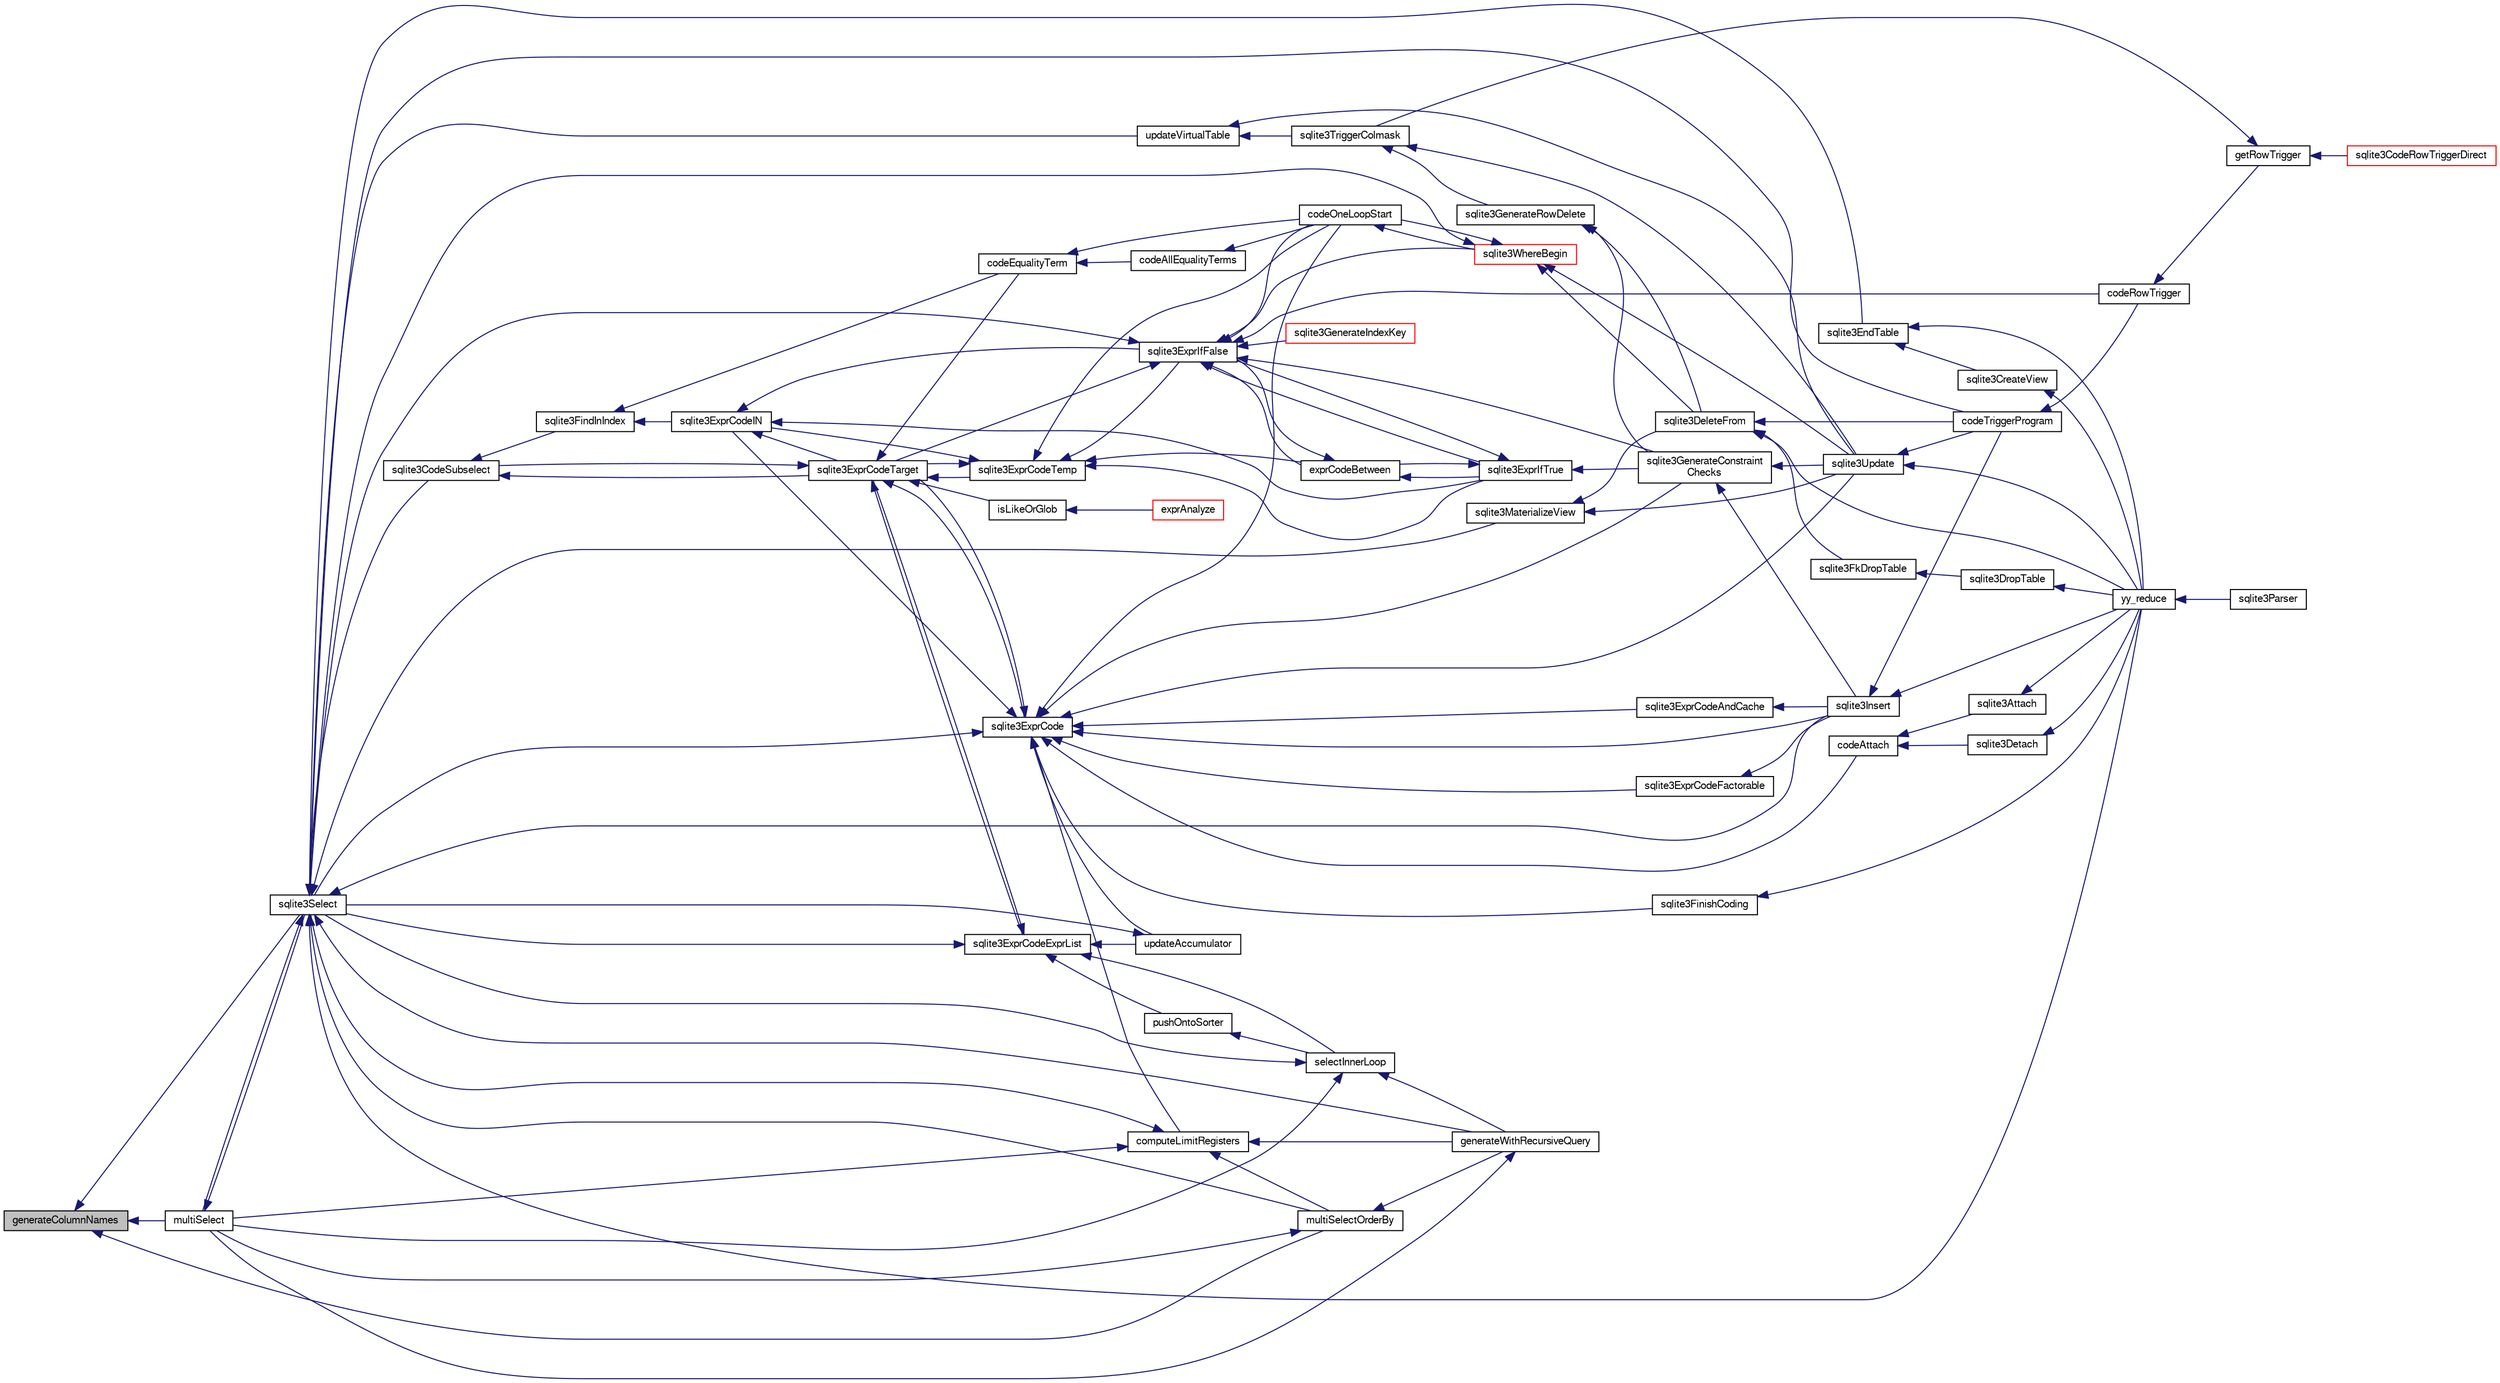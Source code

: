 digraph "generateColumnNames"
{
  edge [fontname="FreeSans",fontsize="10",labelfontname="FreeSans",labelfontsize="10"];
  node [fontname="FreeSans",fontsize="10",shape=record];
  rankdir="LR";
  Node123615 [label="generateColumnNames",height=0.2,width=0.4,color="black", fillcolor="grey75", style="filled", fontcolor="black"];
  Node123615 -> Node123616 [dir="back",color="midnightblue",fontsize="10",style="solid",fontname="FreeSans"];
  Node123616 [label="multiSelect",height=0.2,width=0.4,color="black", fillcolor="white", style="filled",URL="$sqlite3_8c.html#a6456c61f3d9b2389738753cedfa24fa7"];
  Node123616 -> Node123617 [dir="back",color="midnightblue",fontsize="10",style="solid",fontname="FreeSans"];
  Node123617 [label="sqlite3Select",height=0.2,width=0.4,color="black", fillcolor="white", style="filled",URL="$sqlite3_8c.html#a2465ee8c956209ba4b272477b7c21a45"];
  Node123617 -> Node123618 [dir="back",color="midnightblue",fontsize="10",style="solid",fontname="FreeSans"];
  Node123618 [label="sqlite3CodeSubselect",height=0.2,width=0.4,color="black", fillcolor="white", style="filled",URL="$sqlite3_8c.html#aa69b46d2204a1d1b110107a1be12ee0c"];
  Node123618 -> Node123619 [dir="back",color="midnightblue",fontsize="10",style="solid",fontname="FreeSans"];
  Node123619 [label="sqlite3FindInIndex",height=0.2,width=0.4,color="black", fillcolor="white", style="filled",URL="$sqlite3_8c.html#af7d8c56ab0231f44bb5f87b3fafeffb2"];
  Node123619 -> Node123620 [dir="back",color="midnightblue",fontsize="10",style="solid",fontname="FreeSans"];
  Node123620 [label="sqlite3ExprCodeIN",height=0.2,width=0.4,color="black", fillcolor="white", style="filled",URL="$sqlite3_8c.html#ad9cf4f5b5ffb90c24a4a0900c8626193"];
  Node123620 -> Node123621 [dir="back",color="midnightblue",fontsize="10",style="solid",fontname="FreeSans"];
  Node123621 [label="sqlite3ExprCodeTarget",height=0.2,width=0.4,color="black", fillcolor="white", style="filled",URL="$sqlite3_8c.html#a4f308397a0a3ed299ed31aaa1ae2a293"];
  Node123621 -> Node123618 [dir="back",color="midnightblue",fontsize="10",style="solid",fontname="FreeSans"];
  Node123621 -> Node123622 [dir="back",color="midnightblue",fontsize="10",style="solid",fontname="FreeSans"];
  Node123622 [label="sqlite3ExprCodeTemp",height=0.2,width=0.4,color="black", fillcolor="white", style="filled",URL="$sqlite3_8c.html#a3bc5c1ccb3c5851847e2aeb4a84ae1fc"];
  Node123622 -> Node123620 [dir="back",color="midnightblue",fontsize="10",style="solid",fontname="FreeSans"];
  Node123622 -> Node123621 [dir="back",color="midnightblue",fontsize="10",style="solid",fontname="FreeSans"];
  Node123622 -> Node123623 [dir="back",color="midnightblue",fontsize="10",style="solid",fontname="FreeSans"];
  Node123623 [label="exprCodeBetween",height=0.2,width=0.4,color="black", fillcolor="white", style="filled",URL="$sqlite3_8c.html#abd053493214542bca8f406f42145d173"];
  Node123623 -> Node123624 [dir="back",color="midnightblue",fontsize="10",style="solid",fontname="FreeSans"];
  Node123624 [label="sqlite3ExprIfTrue",height=0.2,width=0.4,color="black", fillcolor="white", style="filled",URL="$sqlite3_8c.html#ad93a55237c23e1b743ab1f59df1a1444"];
  Node123624 -> Node123623 [dir="back",color="midnightblue",fontsize="10",style="solid",fontname="FreeSans"];
  Node123624 -> Node123625 [dir="back",color="midnightblue",fontsize="10",style="solid",fontname="FreeSans"];
  Node123625 [label="sqlite3ExprIfFalse",height=0.2,width=0.4,color="black", fillcolor="white", style="filled",URL="$sqlite3_8c.html#af97ecccb5d56e321e118414b08f65b71"];
  Node123625 -> Node123621 [dir="back",color="midnightblue",fontsize="10",style="solid",fontname="FreeSans"];
  Node123625 -> Node123623 [dir="back",color="midnightblue",fontsize="10",style="solid",fontname="FreeSans"];
  Node123625 -> Node123624 [dir="back",color="midnightblue",fontsize="10",style="solid",fontname="FreeSans"];
  Node123625 -> Node123626 [dir="back",color="midnightblue",fontsize="10",style="solid",fontname="FreeSans"];
  Node123626 [label="sqlite3GenerateIndexKey",height=0.2,width=0.4,color="red", fillcolor="white", style="filled",URL="$sqlite3_8c.html#ab85ac93d5c5e6760f45f07897be7f272"];
  Node123625 -> Node123652 [dir="back",color="midnightblue",fontsize="10",style="solid",fontname="FreeSans"];
  Node123652 [label="sqlite3GenerateConstraint\lChecks",height=0.2,width=0.4,color="black", fillcolor="white", style="filled",URL="$sqlite3_8c.html#aef639c1e6a0c0a67ca6e7690ad931bd2"];
  Node123652 -> Node123650 [dir="back",color="midnightblue",fontsize="10",style="solid",fontname="FreeSans"];
  Node123650 [label="sqlite3Insert",height=0.2,width=0.4,color="black", fillcolor="white", style="filled",URL="$sqlite3_8c.html#a5b17c9c2000bae6bdff8e6be48d7dc2b"];
  Node123650 -> Node123643 [dir="back",color="midnightblue",fontsize="10",style="solid",fontname="FreeSans"];
  Node123643 [label="codeTriggerProgram",height=0.2,width=0.4,color="black", fillcolor="white", style="filled",URL="$sqlite3_8c.html#a120801f59d9281d201d2ff4b2606836e"];
  Node123643 -> Node123644 [dir="back",color="midnightblue",fontsize="10",style="solid",fontname="FreeSans"];
  Node123644 [label="codeRowTrigger",height=0.2,width=0.4,color="black", fillcolor="white", style="filled",URL="$sqlite3_8c.html#a463cea5aaaf388b560b206570a0022fc"];
  Node123644 -> Node123645 [dir="back",color="midnightblue",fontsize="10",style="solid",fontname="FreeSans"];
  Node123645 [label="getRowTrigger",height=0.2,width=0.4,color="black", fillcolor="white", style="filled",URL="$sqlite3_8c.html#a69626ef20b540d1a2b19cf56f3f45689"];
  Node123645 -> Node123646 [dir="back",color="midnightblue",fontsize="10",style="solid",fontname="FreeSans"];
  Node123646 [label="sqlite3CodeRowTriggerDirect",height=0.2,width=0.4,color="red", fillcolor="white", style="filled",URL="$sqlite3_8c.html#ad92829f9001bcf89a0299dad5a48acd4"];
  Node123645 -> Node123651 [dir="back",color="midnightblue",fontsize="10",style="solid",fontname="FreeSans"];
  Node123651 [label="sqlite3TriggerColmask",height=0.2,width=0.4,color="black", fillcolor="white", style="filled",URL="$sqlite3_8c.html#acace8e99e37ae5e84ea03c65e820c540"];
  Node123651 -> Node123639 [dir="back",color="midnightblue",fontsize="10",style="solid",fontname="FreeSans"];
  Node123639 [label="sqlite3GenerateRowDelete",height=0.2,width=0.4,color="black", fillcolor="white", style="filled",URL="$sqlite3_8c.html#a2c76cbf3027fc18fdbb8cb4cd96b77d9"];
  Node123639 -> Node123640 [dir="back",color="midnightblue",fontsize="10",style="solid",fontname="FreeSans"];
  Node123640 [label="sqlite3DeleteFrom",height=0.2,width=0.4,color="black", fillcolor="white", style="filled",URL="$sqlite3_8c.html#ab9b4b45349188b49eabb23f94608a091"];
  Node123640 -> Node123641 [dir="back",color="midnightblue",fontsize="10",style="solid",fontname="FreeSans"];
  Node123641 [label="sqlite3FkDropTable",height=0.2,width=0.4,color="black", fillcolor="white", style="filled",URL="$sqlite3_8c.html#a1218c6fc74e89152ceaa4760e82f5ef9"];
  Node123641 -> Node123642 [dir="back",color="midnightblue",fontsize="10",style="solid",fontname="FreeSans"];
  Node123642 [label="sqlite3DropTable",height=0.2,width=0.4,color="black", fillcolor="white", style="filled",URL="$sqlite3_8c.html#a5534f77364b5568783c0e50db3c9defb"];
  Node123642 -> Node123630 [dir="back",color="midnightblue",fontsize="10",style="solid",fontname="FreeSans"];
  Node123630 [label="yy_reduce",height=0.2,width=0.4,color="black", fillcolor="white", style="filled",URL="$sqlite3_8c.html#a7c419a9b25711c666a9a2449ef377f14"];
  Node123630 -> Node123631 [dir="back",color="midnightblue",fontsize="10",style="solid",fontname="FreeSans"];
  Node123631 [label="sqlite3Parser",height=0.2,width=0.4,color="black", fillcolor="white", style="filled",URL="$sqlite3_8c.html#a0327d71a5fabe0b6a343d78a2602e72a"];
  Node123640 -> Node123643 [dir="back",color="midnightblue",fontsize="10",style="solid",fontname="FreeSans"];
  Node123640 -> Node123630 [dir="back",color="midnightblue",fontsize="10",style="solid",fontname="FreeSans"];
  Node123639 -> Node123652 [dir="back",color="midnightblue",fontsize="10",style="solid",fontname="FreeSans"];
  Node123651 -> Node123648 [dir="back",color="midnightblue",fontsize="10",style="solid",fontname="FreeSans"];
  Node123648 [label="sqlite3Update",height=0.2,width=0.4,color="black", fillcolor="white", style="filled",URL="$sqlite3_8c.html#ac5aa67c46e8cc8174566fabe6809fafa"];
  Node123648 -> Node123643 [dir="back",color="midnightblue",fontsize="10",style="solid",fontname="FreeSans"];
  Node123648 -> Node123630 [dir="back",color="midnightblue",fontsize="10",style="solid",fontname="FreeSans"];
  Node123650 -> Node123630 [dir="back",color="midnightblue",fontsize="10",style="solid",fontname="FreeSans"];
  Node123652 -> Node123648 [dir="back",color="midnightblue",fontsize="10",style="solid",fontname="FreeSans"];
  Node123625 -> Node123617 [dir="back",color="midnightblue",fontsize="10",style="solid",fontname="FreeSans"];
  Node123625 -> Node123644 [dir="back",color="midnightblue",fontsize="10",style="solid",fontname="FreeSans"];
  Node123625 -> Node123658 [dir="back",color="midnightblue",fontsize="10",style="solid",fontname="FreeSans"];
  Node123658 [label="codeOneLoopStart",height=0.2,width=0.4,color="black", fillcolor="white", style="filled",URL="$sqlite3_8c.html#aa868875120b151c169cc79139ed6e008"];
  Node123658 -> Node123655 [dir="back",color="midnightblue",fontsize="10",style="solid",fontname="FreeSans"];
  Node123655 [label="sqlite3WhereBegin",height=0.2,width=0.4,color="red", fillcolor="white", style="filled",URL="$sqlite3_8c.html#acad049f5c9a96a8118cffd5e5ce89f7c"];
  Node123655 -> Node123640 [dir="back",color="midnightblue",fontsize="10",style="solid",fontname="FreeSans"];
  Node123655 -> Node123617 [dir="back",color="midnightblue",fontsize="10",style="solid",fontname="FreeSans"];
  Node123655 -> Node123648 [dir="back",color="midnightblue",fontsize="10",style="solid",fontname="FreeSans"];
  Node123655 -> Node123658 [dir="back",color="midnightblue",fontsize="10",style="solid",fontname="FreeSans"];
  Node123625 -> Node123655 [dir="back",color="midnightblue",fontsize="10",style="solid",fontname="FreeSans"];
  Node123624 -> Node123652 [dir="back",color="midnightblue",fontsize="10",style="solid",fontname="FreeSans"];
  Node123623 -> Node123625 [dir="back",color="midnightblue",fontsize="10",style="solid",fontname="FreeSans"];
  Node123622 -> Node123624 [dir="back",color="midnightblue",fontsize="10",style="solid",fontname="FreeSans"];
  Node123622 -> Node123625 [dir="back",color="midnightblue",fontsize="10",style="solid",fontname="FreeSans"];
  Node123622 -> Node123658 [dir="back",color="midnightblue",fontsize="10",style="solid",fontname="FreeSans"];
  Node123621 -> Node123659 [dir="back",color="midnightblue",fontsize="10",style="solid",fontname="FreeSans"];
  Node123659 [label="sqlite3ExprCode",height=0.2,width=0.4,color="black", fillcolor="white", style="filled",URL="$sqlite3_8c.html#a75f270fb0b111b86924cca4ea507b417"];
  Node123659 -> Node123620 [dir="back",color="midnightblue",fontsize="10",style="solid",fontname="FreeSans"];
  Node123659 -> Node123621 [dir="back",color="midnightblue",fontsize="10",style="solid",fontname="FreeSans"];
  Node123659 -> Node123660 [dir="back",color="midnightblue",fontsize="10",style="solid",fontname="FreeSans"];
  Node123660 [label="sqlite3ExprCodeFactorable",height=0.2,width=0.4,color="black", fillcolor="white", style="filled",URL="$sqlite3_8c.html#a843f7fd58eec5a683c1fd8435fcd1e84"];
  Node123660 -> Node123650 [dir="back",color="midnightblue",fontsize="10",style="solid",fontname="FreeSans"];
  Node123659 -> Node123661 [dir="back",color="midnightblue",fontsize="10",style="solid",fontname="FreeSans"];
  Node123661 [label="sqlite3ExprCodeAndCache",height=0.2,width=0.4,color="black", fillcolor="white", style="filled",URL="$sqlite3_8c.html#ae3e46527d9b7fc9cb9236d21a5e6b1d8"];
  Node123661 -> Node123650 [dir="back",color="midnightblue",fontsize="10",style="solid",fontname="FreeSans"];
  Node123659 -> Node123662 [dir="back",color="midnightblue",fontsize="10",style="solid",fontname="FreeSans"];
  Node123662 [label="codeAttach",height=0.2,width=0.4,color="black", fillcolor="white", style="filled",URL="$sqlite3_8c.html#ade4e9e30d828a19c191fdcb098676d5b"];
  Node123662 -> Node123663 [dir="back",color="midnightblue",fontsize="10",style="solid",fontname="FreeSans"];
  Node123663 [label="sqlite3Detach",height=0.2,width=0.4,color="black", fillcolor="white", style="filled",URL="$sqlite3_8c.html#ab1a5a0b01c7560aef5e0b8603a68747d"];
  Node123663 -> Node123630 [dir="back",color="midnightblue",fontsize="10",style="solid",fontname="FreeSans"];
  Node123662 -> Node123664 [dir="back",color="midnightblue",fontsize="10",style="solid",fontname="FreeSans"];
  Node123664 [label="sqlite3Attach",height=0.2,width=0.4,color="black", fillcolor="white", style="filled",URL="$sqlite3_8c.html#ae0907fe0b43cc1b4c7e6a16213e8546f"];
  Node123664 -> Node123630 [dir="back",color="midnightblue",fontsize="10",style="solid",fontname="FreeSans"];
  Node123659 -> Node123665 [dir="back",color="midnightblue",fontsize="10",style="solid",fontname="FreeSans"];
  Node123665 [label="sqlite3FinishCoding",height=0.2,width=0.4,color="black", fillcolor="white", style="filled",URL="$sqlite3_8c.html#a651bc5b446c276c092705856d995b278"];
  Node123665 -> Node123630 [dir="back",color="midnightblue",fontsize="10",style="solid",fontname="FreeSans"];
  Node123659 -> Node123650 [dir="back",color="midnightblue",fontsize="10",style="solid",fontname="FreeSans"];
  Node123659 -> Node123652 [dir="back",color="midnightblue",fontsize="10",style="solid",fontname="FreeSans"];
  Node123659 -> Node123666 [dir="back",color="midnightblue",fontsize="10",style="solid",fontname="FreeSans"];
  Node123666 [label="computeLimitRegisters",height=0.2,width=0.4,color="black", fillcolor="white", style="filled",URL="$sqlite3_8c.html#ae9d37055e4905929b6f6cda5461e2f37"];
  Node123666 -> Node123667 [dir="back",color="midnightblue",fontsize="10",style="solid",fontname="FreeSans"];
  Node123667 [label="generateWithRecursiveQuery",height=0.2,width=0.4,color="black", fillcolor="white", style="filled",URL="$sqlite3_8c.html#ade2c3663fa9c3b9676507984b9483942"];
  Node123667 -> Node123616 [dir="back",color="midnightblue",fontsize="10",style="solid",fontname="FreeSans"];
  Node123666 -> Node123616 [dir="back",color="midnightblue",fontsize="10",style="solid",fontname="FreeSans"];
  Node123666 -> Node123668 [dir="back",color="midnightblue",fontsize="10",style="solid",fontname="FreeSans"];
  Node123668 [label="multiSelectOrderBy",height=0.2,width=0.4,color="black", fillcolor="white", style="filled",URL="$sqlite3_8c.html#afcdb8488c6f4dfdadaf9f04bca35b808"];
  Node123668 -> Node123667 [dir="back",color="midnightblue",fontsize="10",style="solid",fontname="FreeSans"];
  Node123668 -> Node123616 [dir="back",color="midnightblue",fontsize="10",style="solid",fontname="FreeSans"];
  Node123666 -> Node123617 [dir="back",color="midnightblue",fontsize="10",style="solid",fontname="FreeSans"];
  Node123659 -> Node123669 [dir="back",color="midnightblue",fontsize="10",style="solid",fontname="FreeSans"];
  Node123669 [label="updateAccumulator",height=0.2,width=0.4,color="black", fillcolor="white", style="filled",URL="$sqlite3_8c.html#a1681660dd3ecd50c8727d6e56a537bd9"];
  Node123669 -> Node123617 [dir="back",color="midnightblue",fontsize="10",style="solid",fontname="FreeSans"];
  Node123659 -> Node123617 [dir="back",color="midnightblue",fontsize="10",style="solid",fontname="FreeSans"];
  Node123659 -> Node123648 [dir="back",color="midnightblue",fontsize="10",style="solid",fontname="FreeSans"];
  Node123659 -> Node123658 [dir="back",color="midnightblue",fontsize="10",style="solid",fontname="FreeSans"];
  Node123621 -> Node123670 [dir="back",color="midnightblue",fontsize="10",style="solid",fontname="FreeSans"];
  Node123670 [label="sqlite3ExprCodeExprList",height=0.2,width=0.4,color="black", fillcolor="white", style="filled",URL="$sqlite3_8c.html#a05b2b3dc3de7565de24eb3a2ff4e9566"];
  Node123670 -> Node123621 [dir="back",color="midnightblue",fontsize="10",style="solid",fontname="FreeSans"];
  Node123670 -> Node123671 [dir="back",color="midnightblue",fontsize="10",style="solid",fontname="FreeSans"];
  Node123671 [label="pushOntoSorter",height=0.2,width=0.4,color="black", fillcolor="white", style="filled",URL="$sqlite3_8c.html#a4555397beb584a386e7739cf022a6651"];
  Node123671 -> Node123672 [dir="back",color="midnightblue",fontsize="10",style="solid",fontname="FreeSans"];
  Node123672 [label="selectInnerLoop",height=0.2,width=0.4,color="black", fillcolor="white", style="filled",URL="$sqlite3_8c.html#ababe0933661ebe67eb0e6074bb1fd411"];
  Node123672 -> Node123667 [dir="back",color="midnightblue",fontsize="10",style="solid",fontname="FreeSans"];
  Node123672 -> Node123616 [dir="back",color="midnightblue",fontsize="10",style="solid",fontname="FreeSans"];
  Node123672 -> Node123617 [dir="back",color="midnightblue",fontsize="10",style="solid",fontname="FreeSans"];
  Node123670 -> Node123672 [dir="back",color="midnightblue",fontsize="10",style="solid",fontname="FreeSans"];
  Node123670 -> Node123669 [dir="back",color="midnightblue",fontsize="10",style="solid",fontname="FreeSans"];
  Node123670 -> Node123617 [dir="back",color="midnightblue",fontsize="10",style="solid",fontname="FreeSans"];
  Node123621 -> Node123673 [dir="back",color="midnightblue",fontsize="10",style="solid",fontname="FreeSans"];
  Node123673 [label="isLikeOrGlob",height=0.2,width=0.4,color="black", fillcolor="white", style="filled",URL="$sqlite3_8c.html#a6c38e495198bf8976f68d1a6ebd74a50"];
  Node123673 -> Node123674 [dir="back",color="midnightblue",fontsize="10",style="solid",fontname="FreeSans"];
  Node123674 [label="exprAnalyze",height=0.2,width=0.4,color="red", fillcolor="white", style="filled",URL="$sqlite3_8c.html#acb10e48c9a4184a4edd9bfd5b14ad0b7"];
  Node123621 -> Node123682 [dir="back",color="midnightblue",fontsize="10",style="solid",fontname="FreeSans"];
  Node123682 [label="codeEqualityTerm",height=0.2,width=0.4,color="black", fillcolor="white", style="filled",URL="$sqlite3_8c.html#ad88a57073f031452c9843e97f15acc47"];
  Node123682 -> Node123683 [dir="back",color="midnightblue",fontsize="10",style="solid",fontname="FreeSans"];
  Node123683 [label="codeAllEqualityTerms",height=0.2,width=0.4,color="black", fillcolor="white", style="filled",URL="$sqlite3_8c.html#a3095598b812500a4efe41bf17cd49381"];
  Node123683 -> Node123658 [dir="back",color="midnightblue",fontsize="10",style="solid",fontname="FreeSans"];
  Node123682 -> Node123658 [dir="back",color="midnightblue",fontsize="10",style="solid",fontname="FreeSans"];
  Node123620 -> Node123624 [dir="back",color="midnightblue",fontsize="10",style="solid",fontname="FreeSans"];
  Node123620 -> Node123625 [dir="back",color="midnightblue",fontsize="10",style="solid",fontname="FreeSans"];
  Node123619 -> Node123682 [dir="back",color="midnightblue",fontsize="10",style="solid",fontname="FreeSans"];
  Node123618 -> Node123621 [dir="back",color="midnightblue",fontsize="10",style="solid",fontname="FreeSans"];
  Node123617 -> Node123633 [dir="back",color="midnightblue",fontsize="10",style="solid",fontname="FreeSans"];
  Node123633 [label="sqlite3EndTable",height=0.2,width=0.4,color="black", fillcolor="white", style="filled",URL="$sqlite3_8c.html#a7b5f2c66c0f0b6f819d970ca389768b0"];
  Node123633 -> Node123634 [dir="back",color="midnightblue",fontsize="10",style="solid",fontname="FreeSans"];
  Node123634 [label="sqlite3CreateView",height=0.2,width=0.4,color="black", fillcolor="white", style="filled",URL="$sqlite3_8c.html#a9d85cb00ff71dee5cd9a019503a6982e"];
  Node123634 -> Node123630 [dir="back",color="midnightblue",fontsize="10",style="solid",fontname="FreeSans"];
  Node123633 -> Node123630 [dir="back",color="midnightblue",fontsize="10",style="solid",fontname="FreeSans"];
  Node123617 -> Node123684 [dir="back",color="midnightblue",fontsize="10",style="solid",fontname="FreeSans"];
  Node123684 [label="sqlite3MaterializeView",height=0.2,width=0.4,color="black", fillcolor="white", style="filled",URL="$sqlite3_8c.html#a4557984b0b75f998fb0c3f231c9b1def"];
  Node123684 -> Node123640 [dir="back",color="midnightblue",fontsize="10",style="solid",fontname="FreeSans"];
  Node123684 -> Node123648 [dir="back",color="midnightblue",fontsize="10",style="solid",fontname="FreeSans"];
  Node123617 -> Node123650 [dir="back",color="midnightblue",fontsize="10",style="solid",fontname="FreeSans"];
  Node123617 -> Node123667 [dir="back",color="midnightblue",fontsize="10",style="solid",fontname="FreeSans"];
  Node123617 -> Node123616 [dir="back",color="midnightblue",fontsize="10",style="solid",fontname="FreeSans"];
  Node123617 -> Node123668 [dir="back",color="midnightblue",fontsize="10",style="solid",fontname="FreeSans"];
  Node123617 -> Node123643 [dir="back",color="midnightblue",fontsize="10",style="solid",fontname="FreeSans"];
  Node123617 -> Node123685 [dir="back",color="midnightblue",fontsize="10",style="solid",fontname="FreeSans"];
  Node123685 [label="updateVirtualTable",height=0.2,width=0.4,color="black", fillcolor="white", style="filled",URL="$sqlite3_8c.html#a740220531db9293c39a2cdd7da3f74e1"];
  Node123685 -> Node123651 [dir="back",color="midnightblue",fontsize="10",style="solid",fontname="FreeSans"];
  Node123685 -> Node123648 [dir="back",color="midnightblue",fontsize="10",style="solid",fontname="FreeSans"];
  Node123617 -> Node123630 [dir="back",color="midnightblue",fontsize="10",style="solid",fontname="FreeSans"];
  Node123615 -> Node123668 [dir="back",color="midnightblue",fontsize="10",style="solid",fontname="FreeSans"];
  Node123615 -> Node123617 [dir="back",color="midnightblue",fontsize="10",style="solid",fontname="FreeSans"];
}
